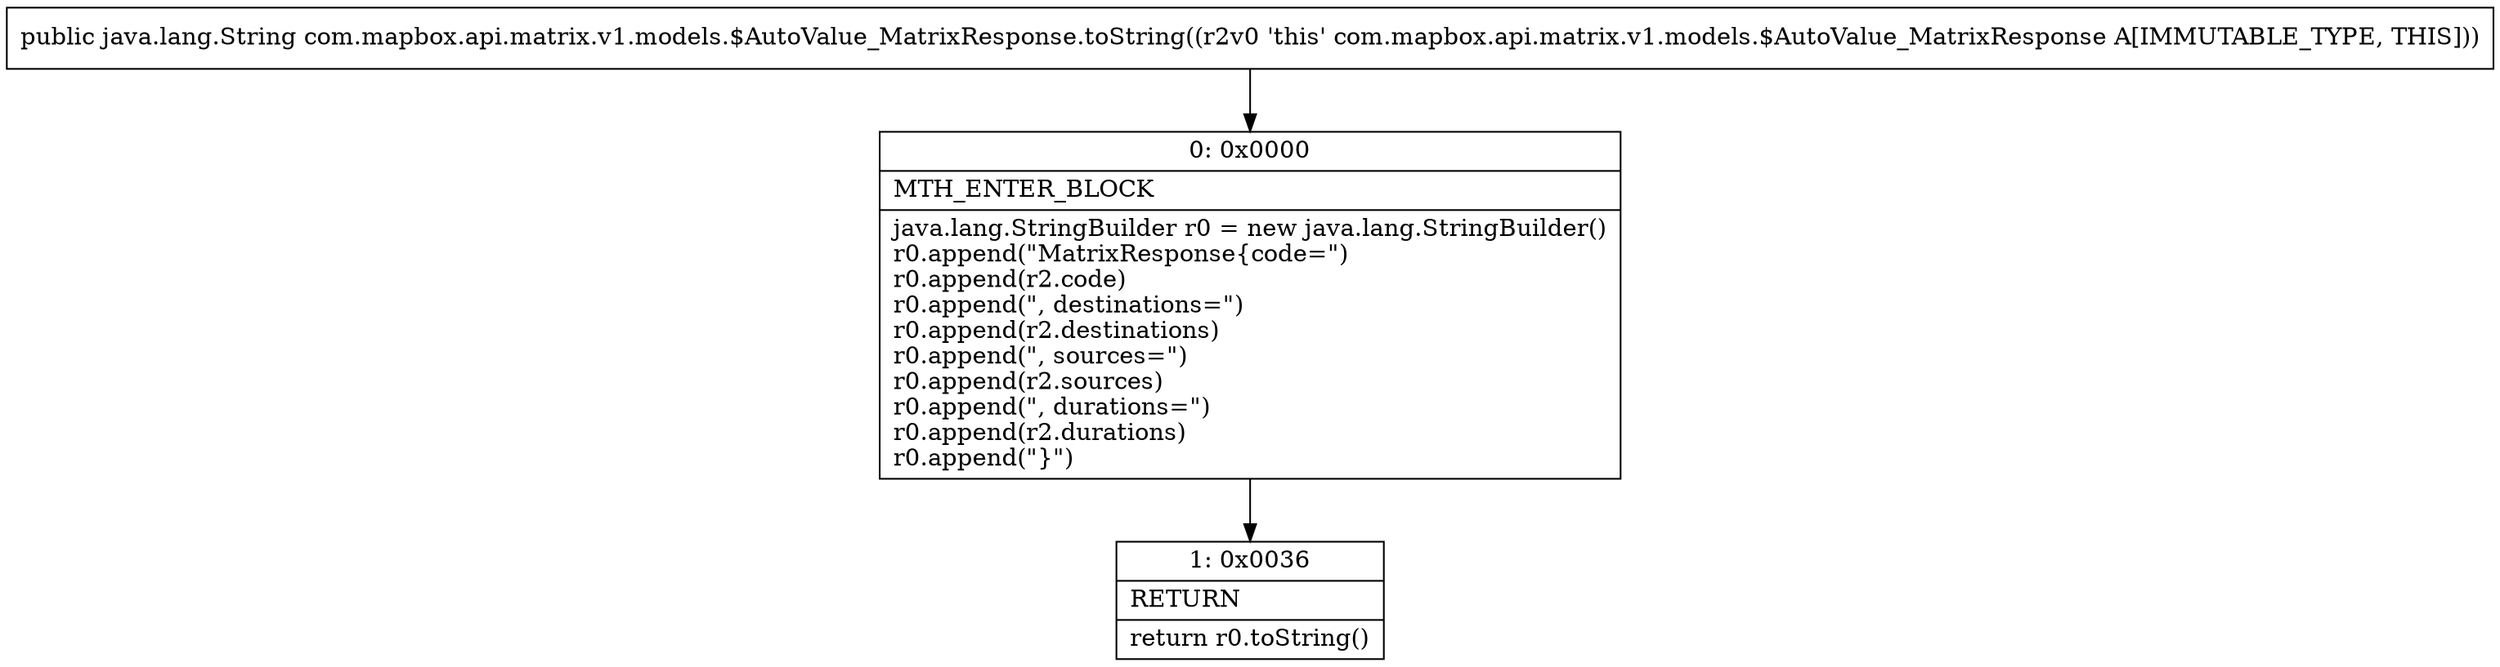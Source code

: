 digraph "CFG forcom.mapbox.api.matrix.v1.models.$AutoValue_MatrixResponse.toString()Ljava\/lang\/String;" {
Node_0 [shape=record,label="{0\:\ 0x0000|MTH_ENTER_BLOCK\l|java.lang.StringBuilder r0 = new java.lang.StringBuilder()\lr0.append(\"MatrixResponse\{code=\")\lr0.append(r2.code)\lr0.append(\", destinations=\")\lr0.append(r2.destinations)\lr0.append(\", sources=\")\lr0.append(r2.sources)\lr0.append(\", durations=\")\lr0.append(r2.durations)\lr0.append(\"\}\")\l}"];
Node_1 [shape=record,label="{1\:\ 0x0036|RETURN\l|return r0.toString()\l}"];
MethodNode[shape=record,label="{public java.lang.String com.mapbox.api.matrix.v1.models.$AutoValue_MatrixResponse.toString((r2v0 'this' com.mapbox.api.matrix.v1.models.$AutoValue_MatrixResponse A[IMMUTABLE_TYPE, THIS])) }"];
MethodNode -> Node_0;
Node_0 -> Node_1;
}

